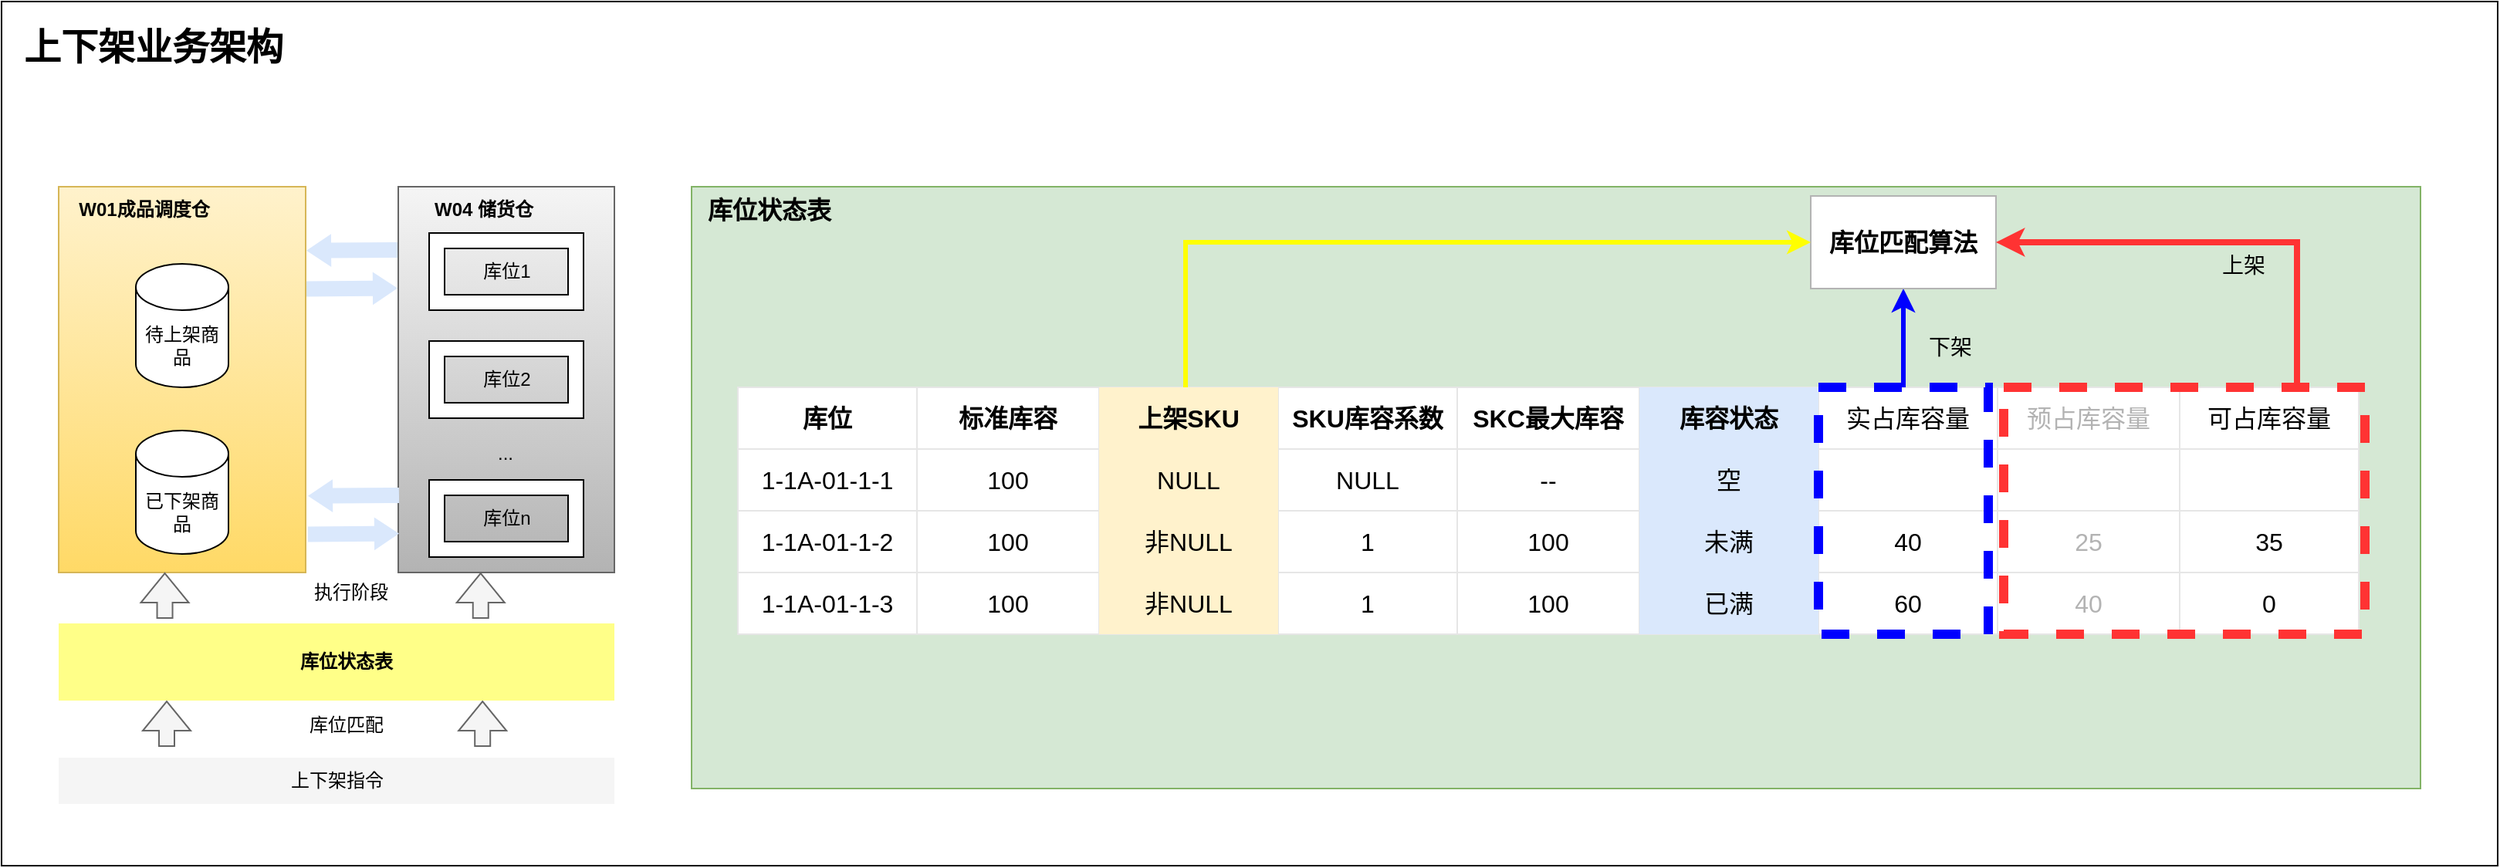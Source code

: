 <mxfile version="21.2.9" type="github">
  <diagram name="第 1 页" id="-t6v7DABVBm9OACC_ScT">
    <mxGraphModel dx="2474" dy="1105" grid="1" gridSize="10" guides="1" tooltips="1" connect="1" arrows="1" fold="1" page="1" pageScale="1" pageWidth="827" pageHeight="1169" math="0" shadow="0">
      <root>
        <mxCell id="0" />
        <mxCell id="1" parent="0" />
        <mxCell id="fbsDKmnQ00zcA9BPaShW-131" value="" style="rounded=0;whiteSpace=wrap;html=1;" vertex="1" parent="1">
          <mxGeometry x="-827" y="300" width="1617" height="560" as="geometry" />
        </mxCell>
        <mxCell id="fbsDKmnQ00zcA9BPaShW-213" value="" style="rounded=0;whiteSpace=wrap;html=1;fillColor=#fff2cc;strokeColor=#d6b656;gradientColor=#ffd966;" vertex="1" parent="1">
          <mxGeometry x="-790" y="420" width="160" height="250" as="geometry" />
        </mxCell>
        <mxCell id="fbsDKmnQ00zcA9BPaShW-214" value="W01成品调度仓" style="text;html=1;align=center;verticalAlign=middle;resizable=0;points=[];autosize=1;strokeColor=none;fillColor=none;fontStyle=1" vertex="1" parent="1">
          <mxGeometry x="-790" y="420" width="110" height="30" as="geometry" />
        </mxCell>
        <mxCell id="fbsDKmnQ00zcA9BPaShW-215" value="" style="rounded=0;whiteSpace=wrap;html=1;fillColor=#f5f5f5;strokeColor=#666666;gradientColor=#b3b3b3;" vertex="1" parent="1">
          <mxGeometry x="-570" y="420" width="140" height="250" as="geometry" />
        </mxCell>
        <mxCell id="fbsDKmnQ00zcA9BPaShW-216" value="W04 储货仓" style="text;html=1;align=center;verticalAlign=middle;resizable=0;points=[];autosize=1;strokeColor=none;fillColor=none;fontStyle=1" vertex="1" parent="1">
          <mxGeometry x="-560" y="420" width="90" height="30" as="geometry" />
        </mxCell>
        <mxCell id="fbsDKmnQ00zcA9BPaShW-217" value="" style="group" vertex="1" connectable="0" parent="1">
          <mxGeometry x="-550" y="450" width="100" height="50" as="geometry" />
        </mxCell>
        <mxCell id="fbsDKmnQ00zcA9BPaShW-218" value="" style="verticalLabelPosition=bottom;verticalAlign=top;html=1;shape=mxgraph.basic.frame;dx=10;whiteSpace=wrap;" vertex="1" parent="fbsDKmnQ00zcA9BPaShW-217">
          <mxGeometry width="100" height="50" as="geometry" />
        </mxCell>
        <mxCell id="fbsDKmnQ00zcA9BPaShW-219" value="库位1" style="text;html=1;align=center;verticalAlign=middle;resizable=0;points=[];autosize=1;strokeColor=none;fillColor=none;" vertex="1" parent="fbsDKmnQ00zcA9BPaShW-217">
          <mxGeometry x="25" y="10" width="50" height="30" as="geometry" />
        </mxCell>
        <mxCell id="fbsDKmnQ00zcA9BPaShW-220" value="" style="group" vertex="1" connectable="0" parent="1">
          <mxGeometry x="-550" y="520" width="100" height="50" as="geometry" />
        </mxCell>
        <mxCell id="fbsDKmnQ00zcA9BPaShW-221" value="" style="verticalLabelPosition=bottom;verticalAlign=top;html=1;shape=mxgraph.basic.frame;dx=10;whiteSpace=wrap;" vertex="1" parent="fbsDKmnQ00zcA9BPaShW-220">
          <mxGeometry width="100" height="50" as="geometry" />
        </mxCell>
        <mxCell id="fbsDKmnQ00zcA9BPaShW-222" value="库位2" style="text;html=1;align=center;verticalAlign=middle;resizable=0;points=[];autosize=1;strokeColor=none;fillColor=none;" vertex="1" parent="fbsDKmnQ00zcA9BPaShW-220">
          <mxGeometry x="25" y="10" width="50" height="30" as="geometry" />
        </mxCell>
        <mxCell id="fbsDKmnQ00zcA9BPaShW-223" value="" style="group" vertex="1" connectable="0" parent="1">
          <mxGeometry x="-550" y="610" width="100" height="50" as="geometry" />
        </mxCell>
        <mxCell id="fbsDKmnQ00zcA9BPaShW-224" value="" style="verticalLabelPosition=bottom;verticalAlign=top;html=1;shape=mxgraph.basic.frame;dx=10;whiteSpace=wrap;" vertex="1" parent="fbsDKmnQ00zcA9BPaShW-223">
          <mxGeometry width="100" height="50" as="geometry" />
        </mxCell>
        <mxCell id="fbsDKmnQ00zcA9BPaShW-225" value="库位n" style="text;html=1;align=center;verticalAlign=middle;resizable=0;points=[];autosize=1;strokeColor=none;fillColor=none;" vertex="1" parent="fbsDKmnQ00zcA9BPaShW-223">
          <mxGeometry x="25" y="10" width="50" height="30" as="geometry" />
        </mxCell>
        <mxCell id="fbsDKmnQ00zcA9BPaShW-226" value="..." style="text;html=1;align=center;verticalAlign=middle;resizable=0;points=[];autosize=1;strokeColor=none;fillColor=none;" vertex="1" parent="1">
          <mxGeometry x="-516" y="578" width="30" height="30" as="geometry" />
        </mxCell>
        <mxCell id="fbsDKmnQ00zcA9BPaShW-227" value="已下架商品" style="shape=cylinder3;whiteSpace=wrap;html=1;boundedLbl=1;backgroundOutline=1;size=15;" vertex="1" parent="1">
          <mxGeometry x="-740" y="578" width="60" height="80" as="geometry" />
        </mxCell>
        <mxCell id="fbsDKmnQ00zcA9BPaShW-228" value="待上架商品" style="shape=cylinder3;whiteSpace=wrap;html=1;boundedLbl=1;backgroundOutline=1;size=15;" vertex="1" parent="1">
          <mxGeometry x="-740" y="470" width="60" height="80" as="geometry" />
        </mxCell>
        <mxCell id="fbsDKmnQ00zcA9BPaShW-229" value="" style="shape=flexArrow;endArrow=classic;html=1;rounded=0;fillColor=#f5f5f5;strokeColor=#666666;" edge="1" parent="1">
          <mxGeometry width="50" height="50" relative="1" as="geometry">
            <mxPoint x="-720" y="783" as="sourcePoint" />
            <mxPoint x="-720" y="753" as="targetPoint" />
          </mxGeometry>
        </mxCell>
        <mxCell id="fbsDKmnQ00zcA9BPaShW-230" value="" style="shape=flexArrow;endArrow=classic;html=1;rounded=0;fillColor=#f5f5f5;strokeColor=#666666;" edge="1" parent="1">
          <mxGeometry width="50" height="50" relative="1" as="geometry">
            <mxPoint x="-515.4" y="783" as="sourcePoint" />
            <mxPoint x="-515.4" y="753" as="targetPoint" />
          </mxGeometry>
        </mxCell>
        <mxCell id="fbsDKmnQ00zcA9BPaShW-231" value="" style="rounded=0;whiteSpace=wrap;html=1;strokeColor=none;fillColor=#f5f5f5;fontColor=#333333;" vertex="1" parent="1">
          <mxGeometry x="-790" y="790" width="360" height="30" as="geometry" />
        </mxCell>
        <mxCell id="fbsDKmnQ00zcA9BPaShW-232" value="上下架指令" style="text;html=1;align=center;verticalAlign=middle;resizable=0;points=[];autosize=1;strokeColor=none;fillColor=none;" vertex="1" parent="1">
          <mxGeometry x="-650" y="790" width="80" height="30" as="geometry" />
        </mxCell>
        <mxCell id="fbsDKmnQ00zcA9BPaShW-233" value="" style="rounded=0;whiteSpace=wrap;html=1;fontStyle=1;fillColor=#ffff88;strokeColor=none;" vertex="1" parent="1">
          <mxGeometry x="-790" y="703" width="360" height="50" as="geometry" />
        </mxCell>
        <mxCell id="fbsDKmnQ00zcA9BPaShW-234" value="库位状态表" style="text;html=1;align=center;verticalAlign=middle;resizable=0;points=[];autosize=1;strokeColor=none;fillColor=none;fontStyle=1" vertex="1" parent="1">
          <mxGeometry x="-644" y="713" width="80" height="30" as="geometry" />
        </mxCell>
        <mxCell id="fbsDKmnQ00zcA9BPaShW-235" value="" style="group" vertex="1" connectable="0" parent="1">
          <mxGeometry x="-630" y="461" width="60" height="25.2" as="geometry" />
        </mxCell>
        <mxCell id="fbsDKmnQ00zcA9BPaShW-236" value="" style="shape=flexArrow;endArrow=classic;html=1;rounded=0;fillColor=#dae8fc;strokeColor=none;endWidth=10.309;endSize=5.014;" edge="1" parent="fbsDKmnQ00zcA9BPaShW-235">
          <mxGeometry width="50" height="50" relative="1" as="geometry">
            <mxPoint y="25.2" as="sourcePoint" />
            <mxPoint x="60" y="24.8" as="targetPoint" />
          </mxGeometry>
        </mxCell>
        <mxCell id="fbsDKmnQ00zcA9BPaShW-237" value="" style="shape=flexArrow;endArrow=classic;html=1;rounded=0;fillColor=#dae8fc;strokeColor=none;endWidth=10.309;endSize=5.014;" edge="1" parent="fbsDKmnQ00zcA9BPaShW-235">
          <mxGeometry width="50" height="50" relative="1" as="geometry">
            <mxPoint x="60" as="sourcePoint" />
            <mxPoint y="0.4" as="targetPoint" />
          </mxGeometry>
        </mxCell>
        <mxCell id="fbsDKmnQ00zcA9BPaShW-238" value="" style="group" vertex="1" connectable="0" parent="1">
          <mxGeometry x="-629" y="620" width="60" height="25.2" as="geometry" />
        </mxCell>
        <mxCell id="fbsDKmnQ00zcA9BPaShW-239" value="" style="shape=flexArrow;endArrow=classic;html=1;rounded=0;fillColor=#dae8fc;strokeColor=none;endWidth=10.309;endSize=5.014;" edge="1" parent="fbsDKmnQ00zcA9BPaShW-238">
          <mxGeometry width="50" height="50" relative="1" as="geometry">
            <mxPoint y="25.2" as="sourcePoint" />
            <mxPoint x="60" y="24.8" as="targetPoint" />
          </mxGeometry>
        </mxCell>
        <mxCell id="fbsDKmnQ00zcA9BPaShW-240" value="" style="shape=flexArrow;endArrow=classic;html=1;rounded=0;fillColor=#dae8fc;strokeColor=none;endWidth=10.309;endSize=5.014;" edge="1" parent="fbsDKmnQ00zcA9BPaShW-238">
          <mxGeometry width="50" height="50" relative="1" as="geometry">
            <mxPoint x="60" as="sourcePoint" />
            <mxPoint y="0.4" as="targetPoint" />
          </mxGeometry>
        </mxCell>
        <mxCell id="fbsDKmnQ00zcA9BPaShW-241" value="" style="rounded=0;whiteSpace=wrap;html=1;fillColor=#d5e8d4;strokeColor=#82b366;" vertex="1" parent="1">
          <mxGeometry x="-380" y="420" width="1120" height="390" as="geometry" />
        </mxCell>
        <mxCell id="fbsDKmnQ00zcA9BPaShW-242" value="" style="shape=table;startSize=0;container=1;collapsible=0;childLayout=tableLayout;fontSize=16;strokeColor=#E6E6E6;" vertex="1" parent="1">
          <mxGeometry x="-350" y="550" width="1050" height="160" as="geometry" />
        </mxCell>
        <mxCell id="fbsDKmnQ00zcA9BPaShW-243" value="" style="shape=tableRow;horizontal=0;startSize=0;swimlaneHead=0;swimlaneBody=0;strokeColor=inherit;top=0;left=0;bottom=0;right=0;collapsible=0;dropTarget=0;fillColor=none;points=[[0,0.5],[1,0.5]];portConstraint=eastwest;fontSize=16;fontStyle=0" vertex="1" parent="fbsDKmnQ00zcA9BPaShW-242">
          <mxGeometry width="1050" height="40" as="geometry" />
        </mxCell>
        <mxCell id="fbsDKmnQ00zcA9BPaShW-244" value="&lt;b&gt;库位&lt;/b&gt;" style="shape=partialRectangle;html=1;whiteSpace=wrap;connectable=0;strokeColor=inherit;overflow=hidden;fillColor=none;top=0;left=0;bottom=0;right=0;pointerEvents=1;fontSize=16;" vertex="1" parent="fbsDKmnQ00zcA9BPaShW-243">
          <mxGeometry width="116" height="40" as="geometry">
            <mxRectangle width="116" height="40" as="alternateBounds" />
          </mxGeometry>
        </mxCell>
        <mxCell id="fbsDKmnQ00zcA9BPaShW-245" value="标准库容" style="shape=partialRectangle;html=1;whiteSpace=wrap;connectable=0;strokeColor=inherit;overflow=hidden;fillColor=none;top=0;left=0;bottom=0;right=0;pointerEvents=1;fontSize=16;fontStyle=1" vertex="1" parent="fbsDKmnQ00zcA9BPaShW-243">
          <mxGeometry x="116" width="118" height="40" as="geometry">
            <mxRectangle width="118" height="40" as="alternateBounds" />
          </mxGeometry>
        </mxCell>
        <mxCell id="fbsDKmnQ00zcA9BPaShW-246" value="上架SKU" style="shape=partialRectangle;html=1;whiteSpace=wrap;connectable=0;strokeColor=#d6b656;overflow=hidden;fillColor=#fff2cc;top=0;left=0;bottom=0;right=0;pointerEvents=1;fontSize=16;fontStyle=1" vertex="1" parent="fbsDKmnQ00zcA9BPaShW-243">
          <mxGeometry x="234" width="116" height="40" as="geometry">
            <mxRectangle width="116" height="40" as="alternateBounds" />
          </mxGeometry>
        </mxCell>
        <mxCell id="fbsDKmnQ00zcA9BPaShW-247" value="SKU库容系数" style="shape=partialRectangle;html=1;whiteSpace=wrap;connectable=0;strokeColor=inherit;overflow=hidden;fillColor=none;top=0;left=0;bottom=0;right=0;pointerEvents=1;fontSize=16;fontStyle=1" vertex="1" parent="fbsDKmnQ00zcA9BPaShW-243">
          <mxGeometry x="350" width="116" height="40" as="geometry">
            <mxRectangle width="116" height="40" as="alternateBounds" />
          </mxGeometry>
        </mxCell>
        <mxCell id="fbsDKmnQ00zcA9BPaShW-248" value="SKC最大库容" style="shape=partialRectangle;html=1;whiteSpace=wrap;connectable=0;strokeColor=inherit;overflow=hidden;fillColor=none;top=0;left=0;bottom=0;right=0;pointerEvents=1;fontSize=16;fontStyle=1" vertex="1" parent="fbsDKmnQ00zcA9BPaShW-243">
          <mxGeometry x="466" width="118" height="40" as="geometry">
            <mxRectangle width="118" height="40" as="alternateBounds" />
          </mxGeometry>
        </mxCell>
        <mxCell id="fbsDKmnQ00zcA9BPaShW-249" value="库容状态" style="shape=partialRectangle;html=1;whiteSpace=wrap;connectable=0;strokeColor=#6c8ebf;overflow=hidden;fillColor=#dae8fc;top=0;left=0;bottom=0;right=0;pointerEvents=1;fontSize=16;fontStyle=1" vertex="1" parent="fbsDKmnQ00zcA9BPaShW-243">
          <mxGeometry x="584" width="116" height="40" as="geometry">
            <mxRectangle width="116" height="40" as="alternateBounds" />
          </mxGeometry>
        </mxCell>
        <mxCell id="fbsDKmnQ00zcA9BPaShW-250" value="实占库容量" style="shape=partialRectangle;html=1;whiteSpace=wrap;connectable=0;strokeColor=inherit;overflow=hidden;fillColor=none;top=0;left=0;bottom=0;right=0;pointerEvents=1;fontSize=16;" vertex="1" parent="fbsDKmnQ00zcA9BPaShW-243">
          <mxGeometry x="700" width="116" height="40" as="geometry">
            <mxRectangle width="116" height="40" as="alternateBounds" />
          </mxGeometry>
        </mxCell>
        <mxCell id="fbsDKmnQ00zcA9BPaShW-251" value="&lt;font color=&quot;#b3b3b3&quot;&gt;预占库容量&lt;/font&gt;" style="shape=partialRectangle;html=1;whiteSpace=wrap;connectable=0;strokeColor=inherit;overflow=hidden;fillColor=none;top=0;left=0;bottom=0;right=0;pointerEvents=1;fontSize=16;" vertex="1" parent="fbsDKmnQ00zcA9BPaShW-243">
          <mxGeometry x="816" width="118" height="40" as="geometry">
            <mxRectangle width="118" height="40" as="alternateBounds" />
          </mxGeometry>
        </mxCell>
        <mxCell id="fbsDKmnQ00zcA9BPaShW-252" value="可占库容量" style="shape=partialRectangle;html=1;whiteSpace=wrap;connectable=0;strokeColor=inherit;overflow=hidden;fillColor=none;top=0;left=0;bottom=0;right=0;pointerEvents=1;fontSize=16;" vertex="1" parent="fbsDKmnQ00zcA9BPaShW-243">
          <mxGeometry x="934" width="116" height="40" as="geometry">
            <mxRectangle width="116" height="40" as="alternateBounds" />
          </mxGeometry>
        </mxCell>
        <mxCell id="fbsDKmnQ00zcA9BPaShW-253" value="" style="shape=tableRow;horizontal=0;startSize=0;swimlaneHead=0;swimlaneBody=0;strokeColor=inherit;top=0;left=0;bottom=0;right=0;collapsible=0;dropTarget=0;fillColor=none;points=[[0,0.5],[1,0.5]];portConstraint=eastwest;fontSize=16;" vertex="1" parent="fbsDKmnQ00zcA9BPaShW-242">
          <mxGeometry y="40" width="1050" height="40" as="geometry" />
        </mxCell>
        <mxCell id="fbsDKmnQ00zcA9BPaShW-254" value="1-1A-01-1-1" style="shape=partialRectangle;html=1;whiteSpace=wrap;connectable=0;strokeColor=inherit;overflow=hidden;fillColor=none;top=0;left=0;bottom=0;right=0;pointerEvents=1;fontSize=16;" vertex="1" parent="fbsDKmnQ00zcA9BPaShW-253">
          <mxGeometry width="116" height="40" as="geometry">
            <mxRectangle width="116" height="40" as="alternateBounds" />
          </mxGeometry>
        </mxCell>
        <mxCell id="fbsDKmnQ00zcA9BPaShW-255" value="100" style="shape=partialRectangle;html=1;whiteSpace=wrap;connectable=0;strokeColor=inherit;overflow=hidden;fillColor=none;top=0;left=0;bottom=0;right=0;pointerEvents=1;fontSize=16;" vertex="1" parent="fbsDKmnQ00zcA9BPaShW-253">
          <mxGeometry x="116" width="118" height="40" as="geometry">
            <mxRectangle width="118" height="40" as="alternateBounds" />
          </mxGeometry>
        </mxCell>
        <mxCell id="fbsDKmnQ00zcA9BPaShW-256" value="NULL" style="shape=partialRectangle;html=1;whiteSpace=wrap;connectable=0;strokeColor=#d6b656;overflow=hidden;fillColor=#fff2cc;top=0;left=0;bottom=0;right=0;pointerEvents=1;fontSize=16;" vertex="1" parent="fbsDKmnQ00zcA9BPaShW-253">
          <mxGeometry x="234" width="116" height="40" as="geometry">
            <mxRectangle width="116" height="40" as="alternateBounds" />
          </mxGeometry>
        </mxCell>
        <mxCell id="fbsDKmnQ00zcA9BPaShW-257" value="NULL" style="shape=partialRectangle;html=1;whiteSpace=wrap;connectable=0;strokeColor=inherit;overflow=hidden;fillColor=none;top=0;left=0;bottom=0;right=0;pointerEvents=1;fontSize=16;" vertex="1" parent="fbsDKmnQ00zcA9BPaShW-253">
          <mxGeometry x="350" width="116" height="40" as="geometry">
            <mxRectangle width="116" height="40" as="alternateBounds" />
          </mxGeometry>
        </mxCell>
        <mxCell id="fbsDKmnQ00zcA9BPaShW-258" value="--" style="shape=partialRectangle;html=1;whiteSpace=wrap;connectable=0;strokeColor=inherit;overflow=hidden;fillColor=none;top=0;left=0;bottom=0;right=0;pointerEvents=1;fontSize=16;" vertex="1" parent="fbsDKmnQ00zcA9BPaShW-253">
          <mxGeometry x="466" width="118" height="40" as="geometry">
            <mxRectangle width="118" height="40" as="alternateBounds" />
          </mxGeometry>
        </mxCell>
        <mxCell id="fbsDKmnQ00zcA9BPaShW-259" value="空" style="shape=partialRectangle;html=1;whiteSpace=wrap;connectable=0;strokeColor=#6c8ebf;overflow=hidden;fillColor=#dae8fc;top=0;left=0;bottom=0;right=0;pointerEvents=1;fontSize=16;" vertex="1" parent="fbsDKmnQ00zcA9BPaShW-253">
          <mxGeometry x="584" width="116" height="40" as="geometry">
            <mxRectangle width="116" height="40" as="alternateBounds" />
          </mxGeometry>
        </mxCell>
        <mxCell id="fbsDKmnQ00zcA9BPaShW-260" style="shape=partialRectangle;html=1;whiteSpace=wrap;connectable=0;strokeColor=inherit;overflow=hidden;fillColor=none;top=0;left=0;bottom=0;right=0;pointerEvents=1;fontSize=16;" vertex="1" parent="fbsDKmnQ00zcA9BPaShW-253">
          <mxGeometry x="700" width="116" height="40" as="geometry">
            <mxRectangle width="116" height="40" as="alternateBounds" />
          </mxGeometry>
        </mxCell>
        <mxCell id="fbsDKmnQ00zcA9BPaShW-261" style="shape=partialRectangle;html=1;whiteSpace=wrap;connectable=0;strokeColor=inherit;overflow=hidden;fillColor=none;top=0;left=0;bottom=0;right=0;pointerEvents=1;fontSize=16;" vertex="1" parent="fbsDKmnQ00zcA9BPaShW-253">
          <mxGeometry x="816" width="118" height="40" as="geometry">
            <mxRectangle width="118" height="40" as="alternateBounds" />
          </mxGeometry>
        </mxCell>
        <mxCell id="fbsDKmnQ00zcA9BPaShW-262" style="shape=partialRectangle;html=1;whiteSpace=wrap;connectable=0;strokeColor=inherit;overflow=hidden;fillColor=none;top=0;left=0;bottom=0;right=0;pointerEvents=1;fontSize=16;" vertex="1" parent="fbsDKmnQ00zcA9BPaShW-253">
          <mxGeometry x="934" width="116" height="40" as="geometry">
            <mxRectangle width="116" height="40" as="alternateBounds" />
          </mxGeometry>
        </mxCell>
        <mxCell id="fbsDKmnQ00zcA9BPaShW-263" value="" style="shape=tableRow;horizontal=0;startSize=0;swimlaneHead=0;swimlaneBody=0;strokeColor=inherit;top=0;left=0;bottom=0;right=0;collapsible=0;dropTarget=0;fillColor=none;points=[[0,0.5],[1,0.5]];portConstraint=eastwest;fontSize=16;" vertex="1" parent="fbsDKmnQ00zcA9BPaShW-242">
          <mxGeometry y="80" width="1050" height="40" as="geometry" />
        </mxCell>
        <mxCell id="fbsDKmnQ00zcA9BPaShW-264" value="1-1A-01-1-2" style="shape=partialRectangle;html=1;whiteSpace=wrap;connectable=0;strokeColor=inherit;overflow=hidden;fillColor=none;top=0;left=0;bottom=0;right=0;pointerEvents=1;fontSize=16;" vertex="1" parent="fbsDKmnQ00zcA9BPaShW-263">
          <mxGeometry width="116" height="40" as="geometry">
            <mxRectangle width="116" height="40" as="alternateBounds" />
          </mxGeometry>
        </mxCell>
        <mxCell id="fbsDKmnQ00zcA9BPaShW-265" value="100" style="shape=partialRectangle;html=1;whiteSpace=wrap;connectable=0;strokeColor=inherit;overflow=hidden;fillColor=none;top=0;left=0;bottom=0;right=0;pointerEvents=1;fontSize=16;" vertex="1" parent="fbsDKmnQ00zcA9BPaShW-263">
          <mxGeometry x="116" width="118" height="40" as="geometry">
            <mxRectangle width="118" height="40" as="alternateBounds" />
          </mxGeometry>
        </mxCell>
        <mxCell id="fbsDKmnQ00zcA9BPaShW-266" value="非NULL" style="shape=partialRectangle;html=1;whiteSpace=wrap;connectable=0;strokeColor=#d6b656;overflow=hidden;fillColor=#fff2cc;top=0;left=0;bottom=0;right=0;pointerEvents=1;fontSize=16;" vertex="1" parent="fbsDKmnQ00zcA9BPaShW-263">
          <mxGeometry x="234" width="116" height="40" as="geometry">
            <mxRectangle width="116" height="40" as="alternateBounds" />
          </mxGeometry>
        </mxCell>
        <mxCell id="fbsDKmnQ00zcA9BPaShW-267" value="1" style="shape=partialRectangle;html=1;whiteSpace=wrap;connectable=0;strokeColor=inherit;overflow=hidden;fillColor=none;top=0;left=0;bottom=0;right=0;pointerEvents=1;fontSize=16;" vertex="1" parent="fbsDKmnQ00zcA9BPaShW-263">
          <mxGeometry x="350" width="116" height="40" as="geometry">
            <mxRectangle width="116" height="40" as="alternateBounds" />
          </mxGeometry>
        </mxCell>
        <mxCell id="fbsDKmnQ00zcA9BPaShW-268" value="100" style="shape=partialRectangle;html=1;whiteSpace=wrap;connectable=0;strokeColor=inherit;overflow=hidden;fillColor=none;top=0;left=0;bottom=0;right=0;pointerEvents=1;fontSize=16;" vertex="1" parent="fbsDKmnQ00zcA9BPaShW-263">
          <mxGeometry x="466" width="118" height="40" as="geometry">
            <mxRectangle width="118" height="40" as="alternateBounds" />
          </mxGeometry>
        </mxCell>
        <mxCell id="fbsDKmnQ00zcA9BPaShW-269" value="未满" style="shape=partialRectangle;html=1;whiteSpace=wrap;connectable=0;strokeColor=#6c8ebf;overflow=hidden;fillColor=#dae8fc;top=0;left=0;bottom=0;right=0;pointerEvents=1;fontSize=16;" vertex="1" parent="fbsDKmnQ00zcA9BPaShW-263">
          <mxGeometry x="584" width="116" height="40" as="geometry">
            <mxRectangle width="116" height="40" as="alternateBounds" />
          </mxGeometry>
        </mxCell>
        <mxCell id="fbsDKmnQ00zcA9BPaShW-270" value="40" style="shape=partialRectangle;html=1;whiteSpace=wrap;connectable=0;strokeColor=inherit;overflow=hidden;fillColor=none;top=0;left=0;bottom=0;right=0;pointerEvents=1;fontSize=16;" vertex="1" parent="fbsDKmnQ00zcA9BPaShW-263">
          <mxGeometry x="700" width="116" height="40" as="geometry">
            <mxRectangle width="116" height="40" as="alternateBounds" />
          </mxGeometry>
        </mxCell>
        <mxCell id="fbsDKmnQ00zcA9BPaShW-271" value="&lt;font color=&quot;#b3b3b3&quot;&gt;25&lt;/font&gt;" style="shape=partialRectangle;html=1;whiteSpace=wrap;connectable=0;strokeColor=inherit;overflow=hidden;fillColor=none;top=0;left=0;bottom=0;right=0;pointerEvents=1;fontSize=16;" vertex="1" parent="fbsDKmnQ00zcA9BPaShW-263">
          <mxGeometry x="816" width="118" height="40" as="geometry">
            <mxRectangle width="118" height="40" as="alternateBounds" />
          </mxGeometry>
        </mxCell>
        <mxCell id="fbsDKmnQ00zcA9BPaShW-272" value="35" style="shape=partialRectangle;html=1;whiteSpace=wrap;connectable=0;strokeColor=inherit;overflow=hidden;fillColor=none;top=0;left=0;bottom=0;right=0;pointerEvents=1;fontSize=16;" vertex="1" parent="fbsDKmnQ00zcA9BPaShW-263">
          <mxGeometry x="934" width="116" height="40" as="geometry">
            <mxRectangle width="116" height="40" as="alternateBounds" />
          </mxGeometry>
        </mxCell>
        <mxCell id="fbsDKmnQ00zcA9BPaShW-273" style="shape=tableRow;horizontal=0;startSize=0;swimlaneHead=0;swimlaneBody=0;strokeColor=inherit;top=0;left=0;bottom=0;right=0;collapsible=0;dropTarget=0;fillColor=none;points=[[0,0.5],[1,0.5]];portConstraint=eastwest;fontSize=16;" vertex="1" parent="fbsDKmnQ00zcA9BPaShW-242">
          <mxGeometry y="120" width="1050" height="40" as="geometry" />
        </mxCell>
        <mxCell id="fbsDKmnQ00zcA9BPaShW-274" value="1-1A-01-1-3" style="shape=partialRectangle;html=1;whiteSpace=wrap;connectable=0;strokeColor=inherit;overflow=hidden;fillColor=none;top=0;left=0;bottom=0;right=0;pointerEvents=1;fontSize=16;" vertex="1" parent="fbsDKmnQ00zcA9BPaShW-273">
          <mxGeometry width="116" height="40" as="geometry">
            <mxRectangle width="116" height="40" as="alternateBounds" />
          </mxGeometry>
        </mxCell>
        <mxCell id="fbsDKmnQ00zcA9BPaShW-275" value="100" style="shape=partialRectangle;html=1;whiteSpace=wrap;connectable=0;strokeColor=inherit;overflow=hidden;fillColor=none;top=0;left=0;bottom=0;right=0;pointerEvents=1;fontSize=16;" vertex="1" parent="fbsDKmnQ00zcA9BPaShW-273">
          <mxGeometry x="116" width="118" height="40" as="geometry">
            <mxRectangle width="118" height="40" as="alternateBounds" />
          </mxGeometry>
        </mxCell>
        <mxCell id="fbsDKmnQ00zcA9BPaShW-276" value="非NULL" style="shape=partialRectangle;html=1;whiteSpace=wrap;connectable=0;strokeColor=#d6b656;overflow=hidden;fillColor=#fff2cc;top=0;left=0;bottom=0;right=0;pointerEvents=1;fontSize=16;" vertex="1" parent="fbsDKmnQ00zcA9BPaShW-273">
          <mxGeometry x="234" width="116" height="40" as="geometry">
            <mxRectangle width="116" height="40" as="alternateBounds" />
          </mxGeometry>
        </mxCell>
        <mxCell id="fbsDKmnQ00zcA9BPaShW-277" value="1" style="shape=partialRectangle;html=1;whiteSpace=wrap;connectable=0;strokeColor=inherit;overflow=hidden;fillColor=none;top=0;left=0;bottom=0;right=0;pointerEvents=1;fontSize=16;" vertex="1" parent="fbsDKmnQ00zcA9BPaShW-273">
          <mxGeometry x="350" width="116" height="40" as="geometry">
            <mxRectangle width="116" height="40" as="alternateBounds" />
          </mxGeometry>
        </mxCell>
        <mxCell id="fbsDKmnQ00zcA9BPaShW-278" value="100" style="shape=partialRectangle;html=1;whiteSpace=wrap;connectable=0;strokeColor=inherit;overflow=hidden;fillColor=none;top=0;left=0;bottom=0;right=0;pointerEvents=1;fontSize=16;" vertex="1" parent="fbsDKmnQ00zcA9BPaShW-273">
          <mxGeometry x="466" width="118" height="40" as="geometry">
            <mxRectangle width="118" height="40" as="alternateBounds" />
          </mxGeometry>
        </mxCell>
        <mxCell id="fbsDKmnQ00zcA9BPaShW-279" value="已满" style="shape=partialRectangle;html=1;whiteSpace=wrap;connectable=0;strokeColor=#6c8ebf;overflow=hidden;fillColor=#dae8fc;top=0;left=0;bottom=0;right=0;pointerEvents=1;fontSize=16;" vertex="1" parent="fbsDKmnQ00zcA9BPaShW-273">
          <mxGeometry x="584" width="116" height="40" as="geometry">
            <mxRectangle width="116" height="40" as="alternateBounds" />
          </mxGeometry>
        </mxCell>
        <mxCell id="fbsDKmnQ00zcA9BPaShW-280" value="60" style="shape=partialRectangle;html=1;whiteSpace=wrap;connectable=0;strokeColor=inherit;overflow=hidden;fillColor=none;top=0;left=0;bottom=0;right=0;pointerEvents=1;fontSize=16;" vertex="1" parent="fbsDKmnQ00zcA9BPaShW-273">
          <mxGeometry x="700" width="116" height="40" as="geometry">
            <mxRectangle width="116" height="40" as="alternateBounds" />
          </mxGeometry>
        </mxCell>
        <mxCell id="fbsDKmnQ00zcA9BPaShW-281" value="&lt;font color=&quot;#b3b3b3&quot;&gt;40&lt;/font&gt;" style="shape=partialRectangle;html=1;whiteSpace=wrap;connectable=0;strokeColor=inherit;overflow=hidden;fillColor=none;top=0;left=0;bottom=0;right=0;pointerEvents=1;fontSize=16;" vertex="1" parent="fbsDKmnQ00zcA9BPaShW-273">
          <mxGeometry x="816" width="118" height="40" as="geometry">
            <mxRectangle width="118" height="40" as="alternateBounds" />
          </mxGeometry>
        </mxCell>
        <mxCell id="fbsDKmnQ00zcA9BPaShW-282" value="0" style="shape=partialRectangle;html=1;whiteSpace=wrap;connectable=0;strokeColor=inherit;overflow=hidden;fillColor=none;top=0;left=0;bottom=0;right=0;pointerEvents=1;fontSize=16;" vertex="1" parent="fbsDKmnQ00zcA9BPaShW-273">
          <mxGeometry x="934" width="116" height="40" as="geometry">
            <mxRectangle width="116" height="40" as="alternateBounds" />
          </mxGeometry>
        </mxCell>
        <mxCell id="fbsDKmnQ00zcA9BPaShW-283" value="" style="rounded=0;whiteSpace=wrap;html=1;fillColor=none;strokeColor=#FF3333;strokeWidth=6;dashed=1;" vertex="1" parent="1">
          <mxGeometry x="470" y="550" width="234" height="160" as="geometry" />
        </mxCell>
        <mxCell id="fbsDKmnQ00zcA9BPaShW-284" value="" style="edgeStyle=orthogonalEdgeStyle;rounded=0;orthogonalLoop=1;jettySize=auto;html=1;strokeColor=#0000FF;strokeWidth=3;" edge="1" parent="1" source="fbsDKmnQ00zcA9BPaShW-285" target="fbsDKmnQ00zcA9BPaShW-286">
          <mxGeometry relative="1" as="geometry" />
        </mxCell>
        <mxCell id="fbsDKmnQ00zcA9BPaShW-285" value="" style="rounded=0;whiteSpace=wrap;html=1;fillColor=none;strokeColor=#0000FF;strokeWidth=6;dashed=1;" vertex="1" parent="1">
          <mxGeometry x="350" y="550" width="110" height="160" as="geometry" />
        </mxCell>
        <mxCell id="fbsDKmnQ00zcA9BPaShW-286" value="库位匹配算法" style="rounded=0;whiteSpace=wrap;html=1;fontStyle=1;fontSize=16;strokeColor=#B3B3B3;" vertex="1" parent="1">
          <mxGeometry x="345" y="426" width="120" height="60" as="geometry" />
        </mxCell>
        <mxCell id="fbsDKmnQ00zcA9BPaShW-287" value="" style="endArrow=classic;html=1;rounded=0;entryX=1;entryY=0.5;entryDx=0;entryDy=0;strokeColor=#FF3333;strokeWidth=4;" edge="1" parent="1" target="fbsDKmnQ00zcA9BPaShW-286">
          <mxGeometry width="50" height="50" relative="1" as="geometry">
            <mxPoint x="660" y="550" as="sourcePoint" />
            <mxPoint x="470" y="580" as="targetPoint" />
            <Array as="points">
              <mxPoint x="660" y="456" />
            </Array>
          </mxGeometry>
        </mxCell>
        <mxCell id="fbsDKmnQ00zcA9BPaShW-288" value="上架" style="text;html=1;align=center;verticalAlign=middle;resizable=0;points=[];autosize=1;strokeColor=none;fillColor=none;fontSize=14;" vertex="1" parent="1">
          <mxGeometry x="600" y="456.2" width="50" height="30" as="geometry" />
        </mxCell>
        <mxCell id="fbsDKmnQ00zcA9BPaShW-289" value="下架" style="text;html=1;align=center;verticalAlign=middle;resizable=0;points=[];autosize=1;strokeColor=none;fillColor=none;fontSize=14;" vertex="1" parent="1">
          <mxGeometry x="410" y="509" width="50" height="30" as="geometry" />
        </mxCell>
        <mxCell id="fbsDKmnQ00zcA9BPaShW-290" value="库位状态表" style="text;html=1;align=center;verticalAlign=middle;resizable=0;points=[];autosize=1;strokeColor=none;fillColor=none;fontSize=16;fontStyle=1" vertex="1" parent="1">
          <mxGeometry x="-380" y="420" width="100" height="30" as="geometry" />
        </mxCell>
        <mxCell id="fbsDKmnQ00zcA9BPaShW-291" value="" style="shape=flexArrow;endArrow=classic;html=1;rounded=0;fillColor=#f5f5f5;strokeColor=#666666;" edge="1" parent="1">
          <mxGeometry width="50" height="50" relative="1" as="geometry">
            <mxPoint x="-721.23" y="700" as="sourcePoint" />
            <mxPoint x="-721.23" y="670" as="targetPoint" />
          </mxGeometry>
        </mxCell>
        <mxCell id="fbsDKmnQ00zcA9BPaShW-292" value="" style="shape=flexArrow;endArrow=classic;html=1;rounded=0;fillColor=#f5f5f5;strokeColor=#666666;" edge="1" parent="1">
          <mxGeometry width="50" height="50" relative="1" as="geometry">
            <mxPoint x="-516.63" y="700" as="sourcePoint" />
            <mxPoint x="-516.63" y="670" as="targetPoint" />
          </mxGeometry>
        </mxCell>
        <mxCell id="fbsDKmnQ00zcA9BPaShW-293" value="执行阶段" style="text;html=1;align=center;verticalAlign=middle;resizable=0;points=[];autosize=1;strokeColor=none;fillColor=none;" vertex="1" parent="1">
          <mxGeometry x="-636" y="668" width="70" height="30" as="geometry" />
        </mxCell>
        <mxCell id="fbsDKmnQ00zcA9BPaShW-294" value="上下架业务架构" style="text;html=1;align=center;verticalAlign=middle;resizable=0;points=[];autosize=1;strokeColor=none;fillColor=none;fontSize=24;fontStyle=1" vertex="1" parent="1">
          <mxGeometry x="-824" y="310" width="190" height="40" as="geometry" />
        </mxCell>
        <mxCell id="fbsDKmnQ00zcA9BPaShW-295" value="" style="endArrow=classic;html=1;rounded=0;entryX=0;entryY=0.5;entryDx=0;entryDy=0;strokeWidth=3;strokeColor=#FFFF00;" edge="1" parent="1" target="fbsDKmnQ00zcA9BPaShW-286">
          <mxGeometry width="50" height="50" relative="1" as="geometry">
            <mxPoint x="-60" y="550" as="sourcePoint" />
            <mxPoint x="-10" y="500" as="targetPoint" />
            <Array as="points">
              <mxPoint x="-60" y="456" />
            </Array>
          </mxGeometry>
        </mxCell>
        <mxCell id="fbsDKmnQ00zcA9BPaShW-296" value="库位匹配" style="text;html=1;align=center;verticalAlign=middle;resizable=0;points=[];autosize=1;strokeColor=none;fillColor=none;" vertex="1" parent="1">
          <mxGeometry x="-639" y="754" width="70" height="30" as="geometry" />
        </mxCell>
      </root>
    </mxGraphModel>
  </diagram>
</mxfile>
